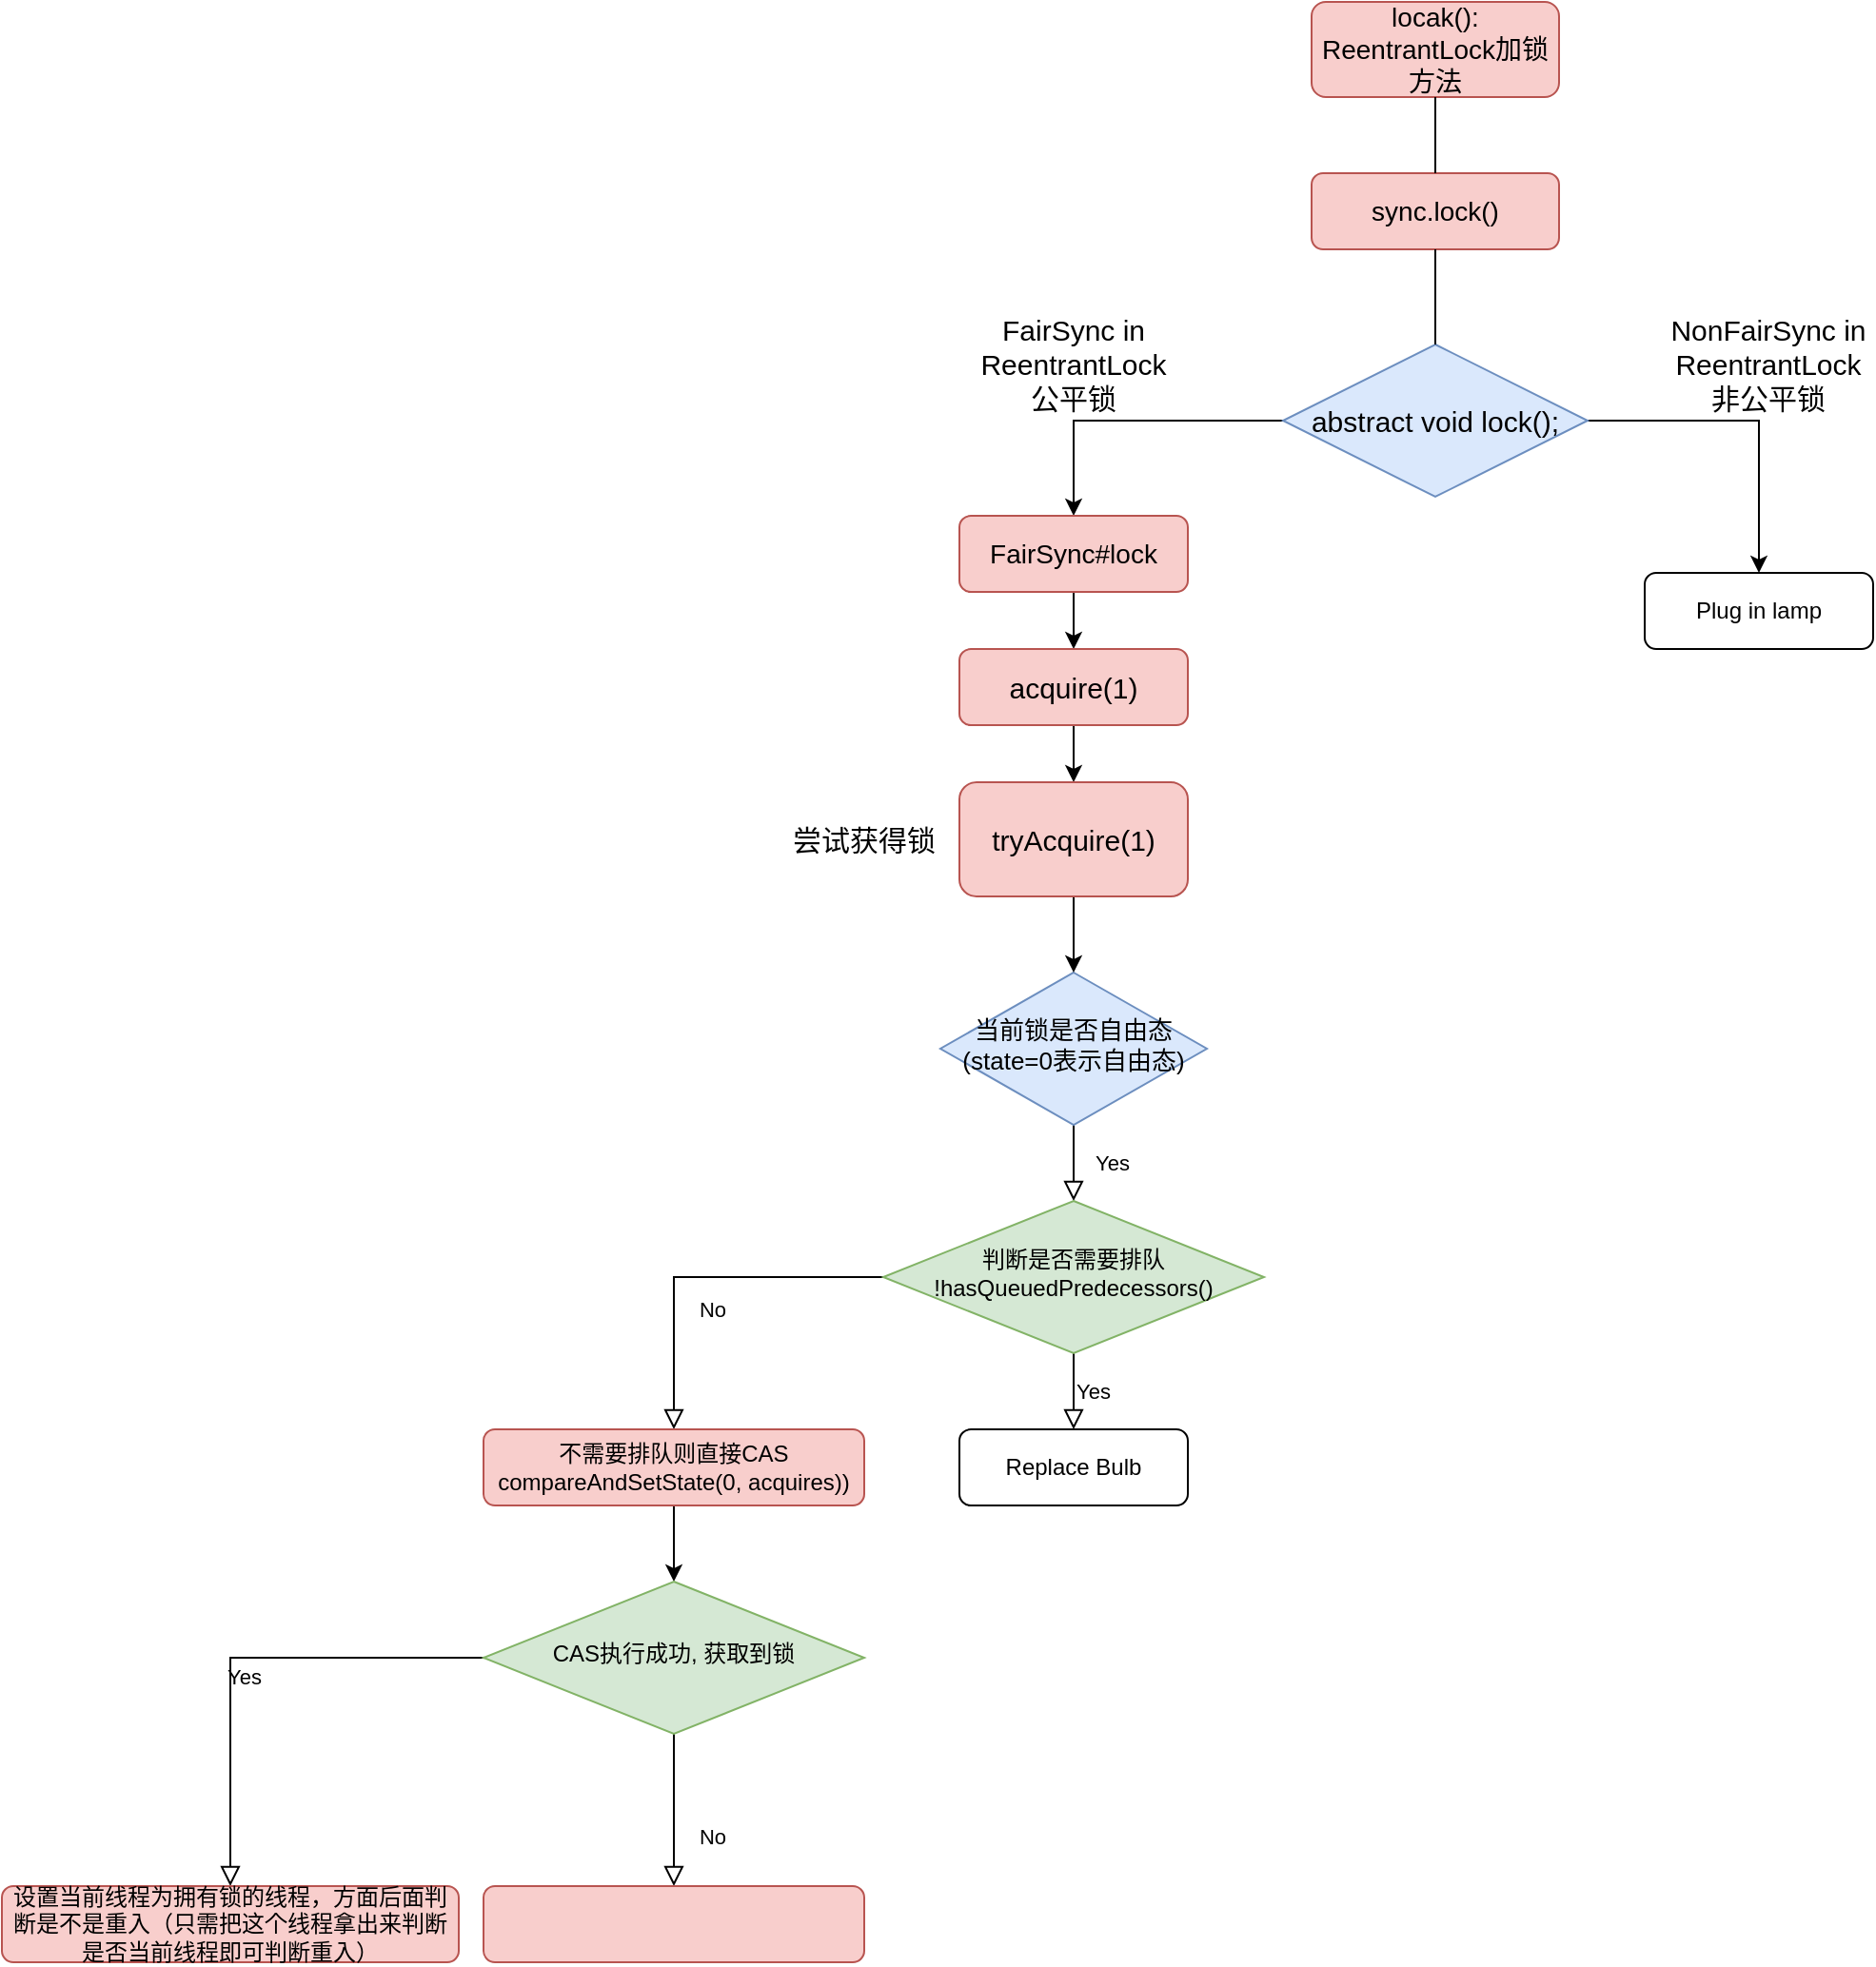 <mxfile version="14.6.6" type="github">
  <diagram id="C5RBs43oDa-KdzZeNtuy" name="Page-1">
    <mxGraphModel dx="1842" dy="596" grid="1" gridSize="10" guides="1" tooltips="1" connect="1" arrows="1" fold="1" page="1" pageScale="1" pageWidth="827" pageHeight="1169" math="0" shadow="0">
      <root>
        <mxCell id="WIyWlLk6GJQsqaUBKTNV-0" />
        <mxCell id="WIyWlLk6GJQsqaUBKTNV-1" parent="WIyWlLk6GJQsqaUBKTNV-0" />
        <mxCell id="WIyWlLk6GJQsqaUBKTNV-3" value="locak(): ReentrantLock加锁方法" style="rounded=1;whiteSpace=wrap;html=1;fontSize=14;glass=0;strokeWidth=1;shadow=0;fillColor=#f8cecc;strokeColor=#b85450;" parent="WIyWlLk6GJQsqaUBKTNV-1" vertex="1">
          <mxGeometry x="155" y="50" width="130" height="50" as="geometry" />
        </mxCell>
        <mxCell id="WIyWlLk6GJQsqaUBKTNV-4" value="Yes" style="rounded=0;html=1;jettySize=auto;orthogonalLoop=1;fontSize=11;endArrow=block;endFill=0;endSize=8;strokeWidth=1;shadow=0;labelBackgroundColor=none;edgeStyle=orthogonalEdgeStyle;" parent="WIyWlLk6GJQsqaUBKTNV-1" source="WIyWlLk6GJQsqaUBKTNV-6" target="WIyWlLk6GJQsqaUBKTNV-10" edge="1">
          <mxGeometry y="20" relative="1" as="geometry">
            <mxPoint as="offset" />
          </mxGeometry>
        </mxCell>
        <mxCell id="WIyWlLk6GJQsqaUBKTNV-6" value="当前锁是否自由态(state=0表示自由态)" style="rhombus;whiteSpace=wrap;html=1;shadow=0;fontFamily=Helvetica;fontSize=13;align=center;strokeWidth=1;spacing=6;spacingTop=-4;fillColor=#dae8fc;strokeColor=#6c8ebf;" parent="WIyWlLk6GJQsqaUBKTNV-1" vertex="1">
          <mxGeometry x="-40" y="560" width="140" height="80" as="geometry" />
        </mxCell>
        <mxCell id="WIyWlLk6GJQsqaUBKTNV-8" value="No" style="rounded=0;html=1;jettySize=auto;orthogonalLoop=1;fontSize=11;endArrow=block;endFill=0;endSize=8;strokeWidth=1;shadow=0;labelBackgroundColor=none;edgeStyle=orthogonalEdgeStyle;" parent="WIyWlLk6GJQsqaUBKTNV-1" source="WIyWlLk6GJQsqaUBKTNV-10" target="WIyWlLk6GJQsqaUBKTNV-11" edge="1">
          <mxGeometry x="0.333" y="20" relative="1" as="geometry">
            <mxPoint as="offset" />
          </mxGeometry>
        </mxCell>
        <mxCell id="WIyWlLk6GJQsqaUBKTNV-9" value="Yes" style="edgeStyle=orthogonalEdgeStyle;rounded=0;html=1;jettySize=auto;orthogonalLoop=1;fontSize=11;endArrow=block;endFill=0;endSize=8;strokeWidth=1;shadow=0;labelBackgroundColor=none;" parent="WIyWlLk6GJQsqaUBKTNV-1" source="WIyWlLk6GJQsqaUBKTNV-10" target="WIyWlLk6GJQsqaUBKTNV-12" edge="1">
          <mxGeometry y="10" relative="1" as="geometry">
            <mxPoint as="offset" />
          </mxGeometry>
        </mxCell>
        <mxCell id="WIyWlLk6GJQsqaUBKTNV-10" value="判断是否需要排队&lt;br&gt;!hasQueuedPredecessors()" style="rhombus;whiteSpace=wrap;html=1;shadow=0;fontFamily=Helvetica;fontSize=12;align=center;strokeWidth=1;spacing=6;spacingTop=-4;fillColor=#d5e8d4;strokeColor=#82b366;" parent="WIyWlLk6GJQsqaUBKTNV-1" vertex="1">
          <mxGeometry x="-70" y="680" width="200" height="80" as="geometry" />
        </mxCell>
        <mxCell id="wI134FwoUZfQ0vSvFCqH-29" style="edgeStyle=orthogonalEdgeStyle;rounded=0;orthogonalLoop=1;jettySize=auto;html=1;exitX=0.5;exitY=1;exitDx=0;exitDy=0;entryX=0.5;entryY=0;entryDx=0;entryDy=0;fontSize=12;" edge="1" parent="WIyWlLk6GJQsqaUBKTNV-1" source="WIyWlLk6GJQsqaUBKTNV-11" target="wI134FwoUZfQ0vSvFCqH-26">
          <mxGeometry relative="1" as="geometry" />
        </mxCell>
        <mxCell id="WIyWlLk6GJQsqaUBKTNV-11" value="不需要排队则直接CAS&lt;br style=&quot;font-size: 12px;&quot;&gt;compareAndSetState(0, acquires))" style="rounded=1;whiteSpace=wrap;html=1;fontSize=12;glass=0;strokeWidth=1;shadow=0;fillColor=#f8cecc;strokeColor=#b85450;" parent="WIyWlLk6GJQsqaUBKTNV-1" vertex="1">
          <mxGeometry x="-280" y="800" width="200" height="40" as="geometry" />
        </mxCell>
        <mxCell id="WIyWlLk6GJQsqaUBKTNV-12" value="Replace Bulb" style="rounded=1;whiteSpace=wrap;html=1;fontSize=12;glass=0;strokeWidth=1;shadow=0;" parent="WIyWlLk6GJQsqaUBKTNV-1" vertex="1">
          <mxGeometry x="-30" y="800" width="120" height="40" as="geometry" />
        </mxCell>
        <mxCell id="wI134FwoUZfQ0vSvFCqH-0" value="sync.lock()" style="rounded=1;whiteSpace=wrap;html=1;fontSize=14;glass=0;strokeWidth=1;shadow=0;fillColor=#f8cecc;strokeColor=#b85450;" vertex="1" parent="WIyWlLk6GJQsqaUBKTNV-1">
          <mxGeometry x="155" y="140" width="130" height="40" as="geometry" />
        </mxCell>
        <mxCell id="wI134FwoUZfQ0vSvFCqH-1" value="" style="rounded=0;html=1;jettySize=auto;orthogonalLoop=1;fontSize=11;endArrow=none;endFill=0;endSize=8;strokeWidth=1;shadow=0;labelBackgroundColor=none;edgeStyle=orthogonalEdgeStyle;" edge="1" parent="WIyWlLk6GJQsqaUBKTNV-1" source="WIyWlLk6GJQsqaUBKTNV-3" target="wI134FwoUZfQ0vSvFCqH-0">
          <mxGeometry relative="1" as="geometry">
            <mxPoint x="220" y="90" as="sourcePoint" />
            <mxPoint x="220" y="170" as="targetPoint" />
          </mxGeometry>
        </mxCell>
        <mxCell id="wI134FwoUZfQ0vSvFCqH-6" style="edgeStyle=orthogonalEdgeStyle;rounded=0;orthogonalLoop=1;jettySize=auto;html=1;exitX=0;exitY=0.5;exitDx=0;exitDy=0;fontSize=15;entryX=0.5;entryY=0;entryDx=0;entryDy=0;" edge="1" parent="WIyWlLk6GJQsqaUBKTNV-1" source="wI134FwoUZfQ0vSvFCqH-4" target="wI134FwoUZfQ0vSvFCqH-9">
          <mxGeometry relative="1" as="geometry">
            <mxPoint x="30" y="340" as="targetPoint" />
          </mxGeometry>
        </mxCell>
        <mxCell id="wI134FwoUZfQ0vSvFCqH-11" style="edgeStyle=orthogonalEdgeStyle;rounded=0;orthogonalLoop=1;jettySize=auto;html=1;exitX=1;exitY=0.5;exitDx=0;exitDy=0;fontSize=15;" edge="1" parent="WIyWlLk6GJQsqaUBKTNV-1" source="wI134FwoUZfQ0vSvFCqH-4" target="wI134FwoUZfQ0vSvFCqH-10">
          <mxGeometry relative="1" as="geometry" />
        </mxCell>
        <mxCell id="wI134FwoUZfQ0vSvFCqH-4" value="&lt;span&gt;abstract void lock();&lt;/span&gt;" style="rhombus;whiteSpace=wrap;html=1;fontSize=15;fillColor=#dae8fc;strokeColor=#6c8ebf;" vertex="1" parent="WIyWlLk6GJQsqaUBKTNV-1">
          <mxGeometry x="140" y="230" width="160" height="80" as="geometry" />
        </mxCell>
        <mxCell id="wI134FwoUZfQ0vSvFCqH-5" value="" style="rounded=0;html=1;jettySize=auto;orthogonalLoop=1;fontSize=11;endArrow=none;endFill=0;endSize=8;strokeWidth=1;shadow=0;labelBackgroundColor=none;edgeStyle=orthogonalEdgeStyle;startArrow=none;" edge="1" parent="WIyWlLk6GJQsqaUBKTNV-1" source="wI134FwoUZfQ0vSvFCqH-0" target="wI134FwoUZfQ0vSvFCqH-4">
          <mxGeometry relative="1" as="geometry">
            <mxPoint x="220" y="180" as="sourcePoint" />
            <mxPoint x="220" y="380" as="targetPoint" />
          </mxGeometry>
        </mxCell>
        <mxCell id="wI134FwoUZfQ0vSvFCqH-8" value="FairSync in &lt;br&gt;ReentrantLock&lt;br&gt;公平锁" style="text;html=1;strokeColor=none;fillColor=none;align=center;verticalAlign=middle;whiteSpace=wrap;rounded=0;fontSize=15;" vertex="1" parent="WIyWlLk6GJQsqaUBKTNV-1">
          <mxGeometry x="-60" y="230" width="180" height="20" as="geometry" />
        </mxCell>
        <mxCell id="wI134FwoUZfQ0vSvFCqH-16" style="edgeStyle=orthogonalEdgeStyle;rounded=0;orthogonalLoop=1;jettySize=auto;html=1;exitX=0.5;exitY=1;exitDx=0;exitDy=0;fontSize=15;" edge="1" parent="WIyWlLk6GJQsqaUBKTNV-1" source="wI134FwoUZfQ0vSvFCqH-9" target="wI134FwoUZfQ0vSvFCqH-14">
          <mxGeometry relative="1" as="geometry" />
        </mxCell>
        <mxCell id="wI134FwoUZfQ0vSvFCqH-9" value="FairSync#lock" style="rounded=1;whiteSpace=wrap;html=1;fontSize=14;glass=0;strokeWidth=1;shadow=0;fillColor=#f8cecc;strokeColor=#b85450;" vertex="1" parent="WIyWlLk6GJQsqaUBKTNV-1">
          <mxGeometry x="-30" y="320" width="120" height="40" as="geometry" />
        </mxCell>
        <mxCell id="wI134FwoUZfQ0vSvFCqH-10" value="Plug in lamp" style="rounded=1;whiteSpace=wrap;html=1;fontSize=12;glass=0;strokeWidth=1;shadow=0;" vertex="1" parent="WIyWlLk6GJQsqaUBKTNV-1">
          <mxGeometry x="330" y="350" width="120" height="40" as="geometry" />
        </mxCell>
        <mxCell id="wI134FwoUZfQ0vSvFCqH-12" value="NonFairSync in ReentrantLock&lt;br&gt;非公平锁" style="text;html=1;strokeColor=none;fillColor=none;align=center;verticalAlign=middle;whiteSpace=wrap;rounded=0;fontSize=15;" vertex="1" parent="WIyWlLk6GJQsqaUBKTNV-1">
          <mxGeometry x="340" y="230" width="110" height="20" as="geometry" />
        </mxCell>
        <mxCell id="wI134FwoUZfQ0vSvFCqH-18" style="edgeStyle=orthogonalEdgeStyle;rounded=0;orthogonalLoop=1;jettySize=auto;html=1;exitX=0.5;exitY=1;exitDx=0;exitDy=0;entryX=0.5;entryY=0;entryDx=0;entryDy=0;fontSize=15;" edge="1" parent="WIyWlLk6GJQsqaUBKTNV-1" source="wI134FwoUZfQ0vSvFCqH-14" target="wI134FwoUZfQ0vSvFCqH-17">
          <mxGeometry relative="1" as="geometry" />
        </mxCell>
        <mxCell id="wI134FwoUZfQ0vSvFCqH-14" value="acquire(1)" style="rounded=1;whiteSpace=wrap;html=1;fontSize=15;fillColor=#f8cecc;strokeColor=#b85450;" vertex="1" parent="WIyWlLk6GJQsqaUBKTNV-1">
          <mxGeometry x="-30" y="390" width="120" height="40" as="geometry" />
        </mxCell>
        <mxCell id="wI134FwoUZfQ0vSvFCqH-21" style="edgeStyle=orthogonalEdgeStyle;rounded=0;orthogonalLoop=1;jettySize=auto;html=1;exitX=0.5;exitY=1;exitDx=0;exitDy=0;entryX=0.5;entryY=0;entryDx=0;entryDy=0;fontSize=15;" edge="1" parent="WIyWlLk6GJQsqaUBKTNV-1" source="wI134FwoUZfQ0vSvFCqH-17" target="WIyWlLk6GJQsqaUBKTNV-6">
          <mxGeometry relative="1" as="geometry" />
        </mxCell>
        <mxCell id="wI134FwoUZfQ0vSvFCqH-17" value="tryAcquire(1)" style="rounded=1;whiteSpace=wrap;html=1;fontSize=15;fillColor=#f8cecc;strokeColor=#b85450;" vertex="1" parent="WIyWlLk6GJQsqaUBKTNV-1">
          <mxGeometry x="-30" y="460" width="120" height="60" as="geometry" />
        </mxCell>
        <mxCell id="wI134FwoUZfQ0vSvFCqH-19" value="尝试获得锁" style="text;html=1;strokeColor=none;fillColor=none;align=center;verticalAlign=middle;whiteSpace=wrap;rounded=0;fontSize=15;" vertex="1" parent="WIyWlLk6GJQsqaUBKTNV-1">
          <mxGeometry x="-140" y="480" width="120" height="20" as="geometry" />
        </mxCell>
        <mxCell id="wI134FwoUZfQ0vSvFCqH-24" value="No" style="rounded=0;html=1;jettySize=auto;orthogonalLoop=1;fontSize=11;endArrow=block;endFill=0;endSize=8;strokeWidth=1;shadow=0;labelBackgroundColor=none;edgeStyle=orthogonalEdgeStyle;" edge="1" parent="WIyWlLk6GJQsqaUBKTNV-1" source="wI134FwoUZfQ0vSvFCqH-26" target="wI134FwoUZfQ0vSvFCqH-27">
          <mxGeometry x="0.333" y="20" relative="1" as="geometry">
            <mxPoint as="offset" />
          </mxGeometry>
        </mxCell>
        <mxCell id="wI134FwoUZfQ0vSvFCqH-25" value="Yes" style="edgeStyle=orthogonalEdgeStyle;rounded=0;html=1;jettySize=auto;orthogonalLoop=1;fontSize=11;endArrow=block;endFill=0;endSize=8;strokeWidth=1;shadow=0;labelBackgroundColor=none;" edge="1" parent="WIyWlLk6GJQsqaUBKTNV-1" source="wI134FwoUZfQ0vSvFCqH-26" target="wI134FwoUZfQ0vSvFCqH-28">
          <mxGeometry y="10" relative="1" as="geometry">
            <mxPoint as="offset" />
          </mxGeometry>
        </mxCell>
        <mxCell id="wI134FwoUZfQ0vSvFCqH-26" value="CAS执行成功, 获取到锁" style="rhombus;whiteSpace=wrap;html=1;shadow=0;fontFamily=Helvetica;fontSize=12;align=center;strokeWidth=1;spacing=6;spacingTop=-4;fillColor=#d5e8d4;strokeColor=#82b366;" vertex="1" parent="WIyWlLk6GJQsqaUBKTNV-1">
          <mxGeometry x="-280" y="880" width="200" height="80" as="geometry" />
        </mxCell>
        <mxCell id="wI134FwoUZfQ0vSvFCqH-27" value="" style="rounded=1;whiteSpace=wrap;html=1;fontSize=12;glass=0;strokeWidth=1;shadow=0;fillColor=#f8cecc;strokeColor=#b85450;" vertex="1" parent="WIyWlLk6GJQsqaUBKTNV-1">
          <mxGeometry x="-280" y="1040" width="200" height="40" as="geometry" />
        </mxCell>
        <mxCell id="wI134FwoUZfQ0vSvFCqH-28" value="设置当前线程为拥有锁的线程，方面后面判断是不是重入（只需把这个线程拿出来判断是否当前线程即可判断重入）" style="rounded=1;whiteSpace=wrap;html=1;fontSize=12;glass=0;strokeWidth=1;shadow=0;fillColor=#f8cecc;strokeColor=#b85450;" vertex="1" parent="WIyWlLk6GJQsqaUBKTNV-1">
          <mxGeometry x="-533" y="1040" width="240" height="40" as="geometry" />
        </mxCell>
      </root>
    </mxGraphModel>
  </diagram>
</mxfile>
